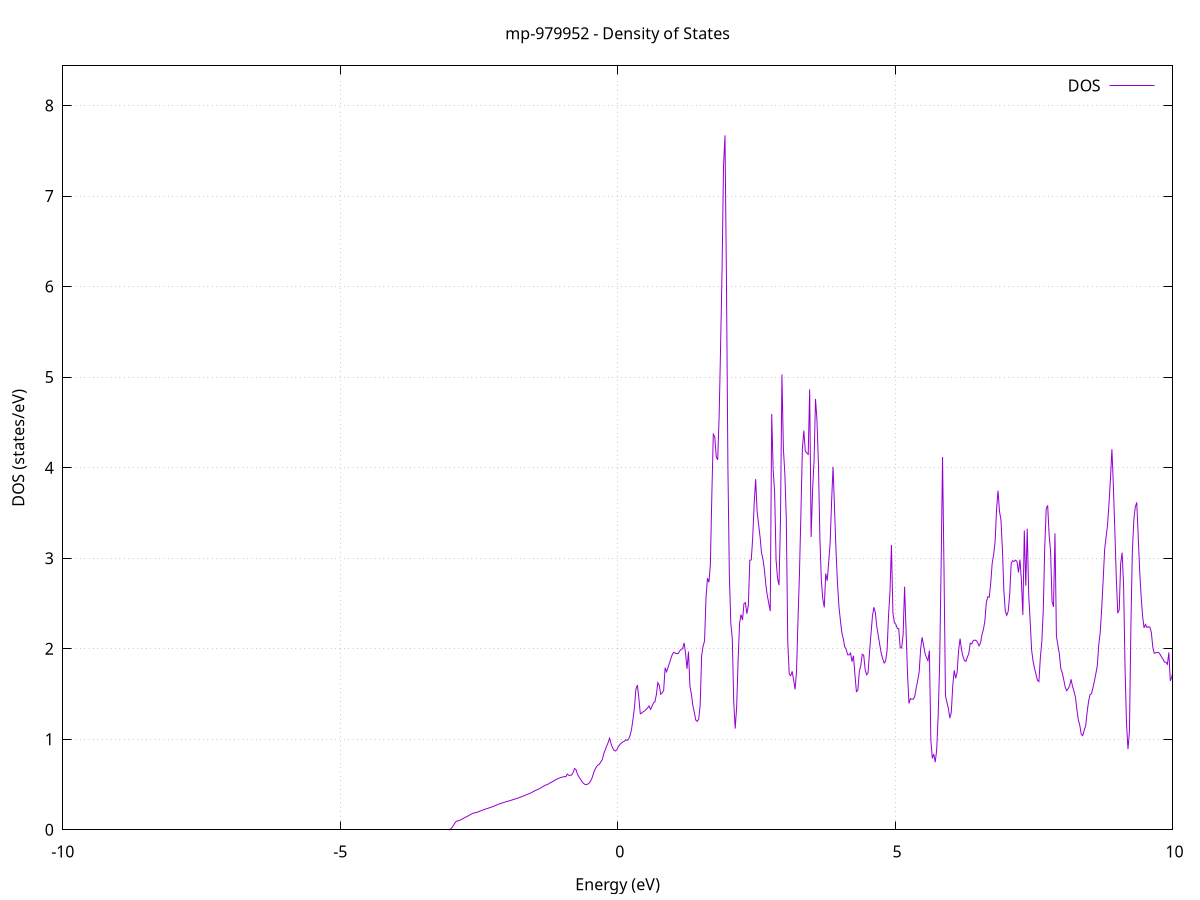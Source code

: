 set title 'mp-979952 - Density of States'
set xlabel 'Energy (eV)'
set ylabel 'DOS (states/eV)'
set grid
set xrange [-10:10]
set yrange [0:8.438]
set xzeroaxis lt -1
set terminal png size 800,600
set output 'mp-979952_dos_gnuplot.png'
plot '-' using 1:2 with lines title 'DOS'
-34.170000 0.000000
-34.143700 0.000000
-34.117300 0.000000
-34.091000 0.000000
-34.064700 0.000000
-34.038400 0.000000
-34.012100 0.000000
-33.985800 0.000000
-33.959400 0.000000
-33.933100 0.000000
-33.906800 0.000000
-33.880500 0.000000
-33.854200 0.000000
-33.827900 0.000000
-33.801600 0.000000
-33.775200 0.000000
-33.748900 0.000000
-33.722600 0.000000
-33.696300 0.000000
-33.670000 0.000000
-33.643700 0.000000
-33.617300 0.000000
-33.591000 0.000000
-33.564700 0.000000
-33.538400 0.000000
-33.512100 0.000000
-33.485800 0.000000
-33.459500 0.000000
-33.433100 0.000000
-33.406800 0.000000
-33.380500 0.000000
-33.354200 0.000000
-33.327900 0.000000
-33.301600 0.000000
-33.275300 0.000000
-33.248900 0.000000
-33.222600 0.000000
-33.196300 0.000000
-33.170000 0.000000
-33.143700 0.000000
-33.117400 0.000000
-33.091000 0.000000
-33.064700 0.000000
-33.038400 0.000000
-33.012100 0.000000
-32.985800 0.000000
-32.959500 0.000000
-32.933200 0.000000
-32.906800 0.000000
-32.880500 0.000000
-32.854200 0.000000
-32.827900 0.000000
-32.801600 0.000000
-32.775300 0.000000
-32.748900 0.000000
-32.722600 0.000000
-32.696300 0.000000
-32.670000 0.000000
-32.643700 0.000000
-32.617400 0.000000
-32.591100 0.000000
-32.564700 0.000000
-32.538400 0.000000
-32.512100 0.000000
-32.485800 0.000000
-32.459500 0.000000
-32.433200 0.000000
-32.406800 0.000000
-32.380500 0.000000
-32.354200 0.000000
-32.327900 0.000000
-32.301600 0.000000
-32.275300 0.000000
-32.249000 0.000000
-32.222600 0.000000
-32.196300 0.000000
-32.170000 0.000000
-32.143700 0.000000
-32.117400 0.000000
-32.091100 0.000000
-32.064700 0.000000
-32.038400 0.000000
-32.012100 0.000000
-31.985800 0.000000
-31.959500 0.000000
-31.933200 0.000000
-31.906900 0.000000
-31.880500 0.000000
-31.854200 0.000000
-31.827900 0.000000
-31.801600 0.000000
-31.775300 0.000000
-31.749000 0.000000
-31.722700 0.000000
-31.696300 0.000000
-31.670000 0.000000
-31.643700 0.000000
-31.617400 0.000000
-31.591100 0.000000
-31.564800 0.000000
-31.538400 0.000000
-31.512100 0.000000
-31.485800 0.000000
-31.459500 0.000000
-31.433200 0.000000
-31.406900 0.000000
-31.380600 0.000000
-31.354200 0.000000
-31.327900 0.000000
-31.301600 0.000000
-31.275300 0.000000
-31.249000 0.000000
-31.222700 0.000000
-31.196300 0.000000
-31.170000 0.000000
-31.143700 0.000000
-31.117400 0.000000
-31.091100 0.000000
-31.064800 0.000000
-31.038500 0.000000
-31.012100 0.000000
-30.985800 0.000000
-30.959500 0.000000
-30.933200 0.000000
-30.906900 0.000000
-30.880600 0.000000
-30.854200 0.000000
-30.827900 0.000000
-30.801600 0.000000
-30.775300 0.000000
-30.749000 0.000000
-30.722700 0.000000
-30.696400 0.000000
-30.670000 0.000000
-30.643700 0.000000
-30.617400 0.000000
-30.591100 0.000000
-30.564800 0.000000
-30.538500 0.000000
-30.512100 0.000000
-30.485800 0.000000
-30.459500 0.000000
-30.433200 0.000000
-30.406900 0.000000
-30.380600 0.000000
-30.354300 0.000000
-30.327900 0.000000
-30.301600 0.000000
-30.275300 0.000000
-30.249000 0.000000
-30.222700 0.000000
-30.196400 0.000000
-30.170000 0.000000
-30.143700 0.000000
-30.117400 0.000000
-30.091100 0.000000
-30.064800 0.000000
-30.038500 0.000000
-30.012200 0.000000
-29.985800 0.000000
-29.959500 0.000000
-29.933200 0.000000
-29.906900 0.000000
-29.880600 0.000000
-29.854300 0.000000
-29.828000 0.000000
-29.801600 0.000000
-29.775300 0.000000
-29.749000 0.000000
-29.722700 0.000000
-29.696400 0.000000
-29.670100 0.000000
-29.643700 0.000000
-29.617400 0.000000
-29.591100 0.000000
-29.564800 0.000000
-29.538500 0.000000
-29.512200 0.000000
-29.485900 0.000000
-29.459500 0.000000
-29.433200 0.000000
-29.406900 0.000000
-29.380600 0.000000
-29.354300 0.000000
-29.328000 0.000000
-29.301600 0.000000
-29.275300 0.000000
-29.249000 0.000000
-29.222700 0.000000
-29.196400 0.000000
-29.170100 0.000000
-29.143800 0.000000
-29.117400 0.000000
-29.091100 0.000000
-29.064800 0.000000
-29.038500 0.000000
-29.012200 0.000000
-28.985900 0.000000
-28.959500 0.000000
-28.933200 0.000000
-28.906900 0.000000
-28.880600 0.000000
-28.854300 0.000000
-28.828000 0.000000
-28.801700 0.000000
-28.775300 0.000000
-28.749000 0.000000
-28.722700 0.000000
-28.696400 0.000000
-28.670100 0.000000
-28.643800 0.000000
-28.617400 0.000000
-28.591100 0.000000
-28.564800 0.000000
-28.538500 0.000000
-28.512200 0.000000
-28.485900 0.000000
-28.459600 0.000000
-28.433200 0.000000
-28.406900 0.000000
-28.380600 0.000000
-28.354300 0.000000
-28.328000 0.000000
-28.301700 0.000000
-28.275300 0.000000
-28.249000 0.000000
-28.222700 0.000000
-28.196400 0.000000
-28.170100 0.000000
-28.143800 0.000000
-28.117500 0.000000
-28.091100 0.000000
-28.064800 0.000000
-28.038500 0.000000
-28.012200 0.000000
-27.985900 0.000000
-27.959600 0.000000
-27.933300 0.000000
-27.906900 0.000000
-27.880600 0.000000
-27.854300 0.000000
-27.828000 0.000000
-27.801700 0.000000
-27.775400 0.000000
-27.749000 0.000000
-27.722700 0.000000
-27.696400 0.000000
-27.670100 0.000000
-27.643800 0.000000
-27.617500 0.000000
-27.591200 0.000000
-27.564800 0.000000
-27.538500 0.000000
-27.512200 0.000000
-27.485900 0.000000
-27.459600 0.000000
-27.433300 0.000000
-27.406900 0.000000
-27.380600 0.000000
-27.354300 0.000000
-27.328000 0.000000
-27.301700 0.000000
-27.275400 0.000000
-27.249100 0.000000
-27.222700 0.000000
-27.196400 0.000000
-27.170100 0.000000
-27.143800 0.000000
-27.117500 0.000000
-27.091200 0.000000
-27.064800 0.000000
-27.038500 0.000000
-27.012200 0.000000
-26.985900 0.000000
-26.959600 0.000000
-26.933300 0.000000
-26.907000 0.000000
-26.880600 0.000000
-26.854300 0.000000
-26.828000 0.000000
-26.801700 0.000000
-26.775400 0.000000
-26.749100 0.000000
-26.722700 0.000000
-26.696400 0.000000
-26.670100 0.000000
-26.643800 0.000000
-26.617500 0.000000
-26.591200 0.000000
-26.564900 0.000000
-26.538500 0.000000
-26.512200 0.000000
-26.485900 0.000000
-26.459600 0.000000
-26.433300 0.000000
-26.407000 0.000000
-26.380700 0.000000
-26.354300 0.000000
-26.328000 0.000000
-26.301700 0.000000
-26.275400 0.000000
-26.249100 0.000000
-26.222800 0.000000
-26.196400 0.000000
-26.170100 0.000000
-26.143800 0.000000
-26.117500 0.000000
-26.091200 0.000000
-26.064900 0.000000
-26.038600 0.000000
-26.012200 0.000000
-25.985900 0.000000
-25.959600 0.000000
-25.933300 0.000000
-25.907000 0.000000
-25.880700 0.000000
-25.854300 0.000000
-25.828000 0.000000
-25.801700 0.000000
-25.775400 0.000000
-25.749100 0.000000
-25.722800 0.000000
-25.696500 0.000000
-25.670100 0.000000
-25.643800 0.000000
-25.617500 0.000000
-25.591200 0.000000
-25.564900 0.000000
-25.538600 0.000000
-25.512200 0.000000
-25.485900 0.000000
-25.459600 0.000000
-25.433300 0.000000
-25.407000 0.000000
-25.380700 0.000000
-25.354400 0.000000
-25.328000 0.000000
-25.301700 0.000000
-25.275400 0.000000
-25.249100 0.000000
-25.222800 0.000000
-25.196500 0.000000
-25.170100 0.000000
-25.143800 0.000000
-25.117500 0.000000
-25.091200 0.000000
-25.064900 0.000000
-25.038600 0.000000
-25.012300 0.000000
-24.985900 0.000000
-24.959600 0.000000
-24.933300 0.000000
-24.907000 0.000000
-24.880700 0.000000
-24.854400 0.000000
-24.828000 0.000000
-24.801700 0.000000
-24.775400 0.000000
-24.749100 0.000000
-24.722800 0.000000
-24.696500 0.000000
-24.670200 0.000000
-24.643800 0.000000
-24.617500 0.000000
-24.591200 0.000000
-24.564900 0.000000
-24.538600 0.000000
-24.512300 0.000000
-24.486000 0.000000
-24.459600 0.000000
-24.433300 0.000000
-24.407000 0.000000
-24.380700 0.000000
-24.354400 0.000000
-24.328100 0.000000
-24.301700 0.000000
-24.275400 0.000000
-24.249100 0.000000
-24.222800 0.000000
-24.196500 0.000000
-24.170200 0.000000
-24.143900 0.000000
-24.117500 0.000000
-24.091200 0.000000
-24.064900 0.000000
-24.038600 0.000000
-24.012300 0.000000
-23.986000 0.000000
-23.959600 0.000000
-23.933300 0.000000
-23.907000 0.000000
-23.880700 0.000000
-23.854400 0.000000
-23.828100 0.000000
-23.801800 0.000000
-23.775400 0.000000
-23.749100 0.000000
-23.722800 0.000000
-23.696500 0.000000
-23.670200 0.000000
-23.643900 0.000000
-23.617500 0.000000
-23.591200 0.000000
-23.564900 0.000000
-23.538600 0.000000
-23.512300 0.000000
-23.486000 0.000000
-23.459700 0.000000
-23.433300 0.000000
-23.407000 0.000000
-23.380700 0.000000
-23.354400 0.000000
-23.328100 0.000000
-23.301800 0.000000
-23.275400 0.000000
-23.249100 0.000000
-23.222800 0.000000
-23.196500 0.000000
-23.170200 0.000000
-23.143900 0.000000
-23.117600 0.000000
-23.091200 0.000000
-23.064900 0.000000
-23.038600 0.000000
-23.012300 0.000000
-22.986000 0.000000
-22.959700 0.000000
-22.933300 0.000000
-22.907000 0.000000
-22.880700 0.000000
-22.854400 0.000000
-22.828100 0.000000
-22.801800 0.000000
-22.775500 0.000000
-22.749100 0.000000
-22.722800 0.000000
-22.696500 0.000000
-22.670200 0.000000
-22.643900 0.000000
-22.617600 0.000000
-22.591300 0.000000
-22.564900 0.000000
-22.538600 0.000000
-22.512300 0.000000
-22.486000 0.000000
-22.459700 0.000000
-22.433400 0.000000
-22.407000 0.000000
-22.380700 0.000000
-22.354400 0.000000
-22.328100 0.000000
-22.301800 0.000000
-22.275500 0.000000
-22.249200 0.000000
-22.222800 0.000000
-22.196500 0.000000
-22.170200 0.000000
-22.143900 0.000000
-22.117600 0.000000
-22.091300 0.000000
-22.064900 0.000000
-22.038600 0.000000
-22.012300 0.000000
-21.986000 0.000000
-21.959700 0.000000
-21.933400 0.000000
-21.907100 0.000000
-21.880700 0.000000
-21.854400 0.000000
-21.828100 0.000000
-21.801800 0.000000
-21.775500 0.000000
-21.749200 0.000000
-21.722800 0.000000
-21.696500 0.000000
-21.670200 0.000000
-21.643900 0.000000
-21.617600 0.000000
-21.591300 0.000000
-21.565000 0.000000
-21.538600 0.000000
-21.512300 0.000000
-21.486000 0.000000
-21.459700 0.000000
-21.433400 0.000000
-21.407100 0.000000
-21.380700 0.000000
-21.354400 0.000000
-21.328100 0.000000
-21.301800 0.000000
-21.275500 0.000000
-21.249200 0.000000
-21.222900 0.000000
-21.196500 0.000000
-21.170200 0.000000
-21.143900 0.000000
-21.117600 0.000000
-21.091300 0.000000
-21.065000 0.000000
-21.038700 0.000000
-21.012300 0.000000
-20.986000 0.000000
-20.959700 0.000000
-20.933400 0.000000
-20.907100 0.000000
-20.880800 0.000000
-20.854400 0.000000
-20.828100 5.946400
-20.801800 11.133700
-20.775500 10.740100
-20.749200 5.594900
-20.722900 12.642400
-20.696600 14.361200
-20.670200 14.961100
-20.643900 25.043400
-20.617600 1.778500
-20.591300 22.323100
-20.565000 17.692600
-20.538700 21.333500
-20.512300 20.508100
-20.486000 19.476600
-20.459700 26.926000
-20.433400 37.160800
-20.407100 33.057700
-20.380800 12.454800
-20.354500 0.000000
-20.328100 0.000000
-20.301800 0.000000
-20.275500 0.000000
-20.249200 0.000000
-20.222900 0.000000
-20.196600 0.000000
-20.170200 0.000000
-20.143900 0.000000
-20.117600 0.000000
-20.091300 0.000000
-20.065000 0.000000
-20.038700 0.000000
-20.012400 0.000000
-19.986000 0.000000
-19.959700 0.000000
-19.933400 0.000000
-19.907100 0.000000
-19.880800 0.000000
-19.854500 0.000000
-19.828100 0.000000
-19.801800 0.000000
-19.775500 0.000000
-19.749200 0.000000
-19.722900 0.000000
-19.696600 0.000000
-19.670300 0.000000
-19.643900 0.000000
-19.617600 0.000000
-19.591300 0.000000
-19.565000 0.000000
-19.538700 0.000000
-19.512400 0.000000
-19.486000 0.000000
-19.459700 0.000000
-19.433400 0.000000
-19.407100 0.000000
-19.380800 0.000000
-19.354500 0.000000
-19.328200 0.000000
-19.301800 0.000000
-19.275500 0.000000
-19.249200 0.000000
-19.222900 0.000000
-19.196600 0.000000
-19.170300 0.000000
-19.144000 0.000000
-19.117600 0.000000
-19.091300 0.000000
-19.065000 0.000000
-19.038700 0.000000
-19.012400 0.000000
-18.986100 0.000000
-18.959700 0.000000
-18.933400 0.000000
-18.907100 0.000000
-18.880800 0.000000
-18.854500 0.000000
-18.828200 0.000000
-18.801900 0.000000
-18.775500 0.000000
-18.749200 0.000000
-18.722900 0.000000
-18.696600 0.000000
-18.670300 0.000000
-18.644000 0.000000
-18.617600 0.000000
-18.591300 0.000000
-18.565000 0.000000
-18.538700 0.000000
-18.512400 0.000000
-18.486100 0.000000
-18.459800 0.000000
-18.433400 0.000000
-18.407100 0.000000
-18.380800 0.000000
-18.354500 0.000000
-18.328200 0.000000
-18.301900 0.000000
-18.275500 0.000000
-18.249200 0.000000
-18.222900 0.000000
-18.196600 0.000000
-18.170300 0.000000
-18.144000 0.000000
-18.117700 0.000000
-18.091300 0.000000
-18.065000 0.000000
-18.038700 0.000000
-18.012400 0.000000
-17.986100 0.000000
-17.959800 0.000000
-17.933400 0.000000
-17.907100 0.000000
-17.880800 0.000000
-17.854500 0.000000
-17.828200 0.000000
-17.801900 0.000000
-17.775600 0.000000
-17.749200 0.000000
-17.722900 0.000000
-17.696600 0.000000
-17.670300 0.000000
-17.644000 0.000000
-17.617700 0.000000
-17.591300 0.000000
-17.565000 0.000000
-17.538700 0.000000
-17.512400 0.000000
-17.486100 0.000000
-17.459800 0.000000
-17.433500 0.000000
-17.407100 0.000000
-17.380800 0.000000
-17.354500 0.000000
-17.328200 0.000000
-17.301900 0.000000
-17.275600 0.000000
-17.249300 0.000000
-17.222900 0.000000
-17.196600 0.000000
-17.170300 0.000000
-17.144000 0.000000
-17.117700 0.000000
-17.091400 0.000000
-17.065000 0.000000
-17.038700 0.000000
-17.012400 0.000000
-16.986100 0.000000
-16.959800 0.000000
-16.933500 0.000000
-16.907200 0.000000
-16.880800 0.000000
-16.854500 0.000000
-16.828200 0.000000
-16.801900 0.000000
-16.775600 0.000000
-16.749300 0.000000
-16.722900 0.000000
-16.696600 0.000000
-16.670300 0.000000
-16.644000 0.000000
-16.617700 0.000000
-16.591400 0.000000
-16.565100 0.000000
-16.538700 0.000000
-16.512400 0.000000
-16.486100 0.000000
-16.459800 0.000000
-16.433500 0.000000
-16.407200 0.000000
-16.380800 0.000000
-16.354500 0.000000
-16.328200 0.000000
-16.301900 0.000000
-16.275600 0.000000
-16.249300 0.000000
-16.223000 0.000000
-16.196600 0.000000
-16.170300 0.000000
-16.144000 0.000000
-16.117700 0.000000
-16.091400 0.000000
-16.065100 0.000000
-16.038700 0.000000
-16.012400 0.000000
-15.986100 0.000000
-15.959800 0.000000
-15.933500 0.000000
-15.907200 0.000000
-15.880900 0.000000
-15.854500 0.000000
-15.828200 0.000000
-15.801900 0.000000
-15.775600 0.000000
-15.749300 0.000000
-15.723000 0.000000
-15.696700 0.000000
-15.670300 0.000000
-15.644000 0.000000
-15.617700 0.000000
-15.591400 0.000000
-15.565100 0.000000
-15.538800 0.000000
-15.512400 0.000000
-15.486100 0.000000
-15.459800 0.000000
-15.433500 0.000000
-15.407200 0.000000
-15.380900 0.000000
-15.354600 0.000000
-15.328200 0.000000
-15.301900 0.000000
-15.275600 0.000000
-15.249300 0.000000
-15.223000 0.000000
-15.196700 0.000000
-15.170300 0.000000
-15.144000 0.000000
-15.117700 0.000000
-15.091400 0.000000
-15.065100 0.000000
-15.038800 0.000000
-15.012500 0.000000
-14.986100 0.000000
-14.959800 0.000000
-14.933500 0.000000
-14.907200 0.000000
-14.880900 0.000000
-14.854600 0.000000
-14.828200 0.000000
-14.801900 0.000000
-14.775600 0.000000
-14.749300 0.000000
-14.723000 0.000000
-14.696700 0.000000
-14.670400 0.000000
-14.644000 0.000000
-14.617700 0.000000
-14.591400 0.000000
-14.565100 0.000000
-14.538800 0.000000
-14.512500 0.000000
-14.486100 0.000000
-14.459800 0.000000
-14.433500 0.000000
-14.407200 0.000000
-14.380900 0.000000
-14.354600 0.000000
-14.328300 0.000000
-14.301900 0.000000
-14.275600 0.000000
-14.249300 0.000000
-14.223000 0.000000
-14.196700 0.000000
-14.170400 0.000000
-14.144000 0.000000
-14.117700 0.000000
-14.091400 0.000000
-14.065100 0.000000
-14.038800 0.000000
-14.012500 0.000000
-13.986200 0.000000
-13.959800 0.000000
-13.933500 0.000000
-13.907200 0.000000
-13.880900 0.000000
-13.854600 0.000000
-13.828300 0.000000
-13.802000 0.000000
-13.775600 0.000000
-13.749300 0.000000
-13.723000 0.000000
-13.696700 0.000000
-13.670400 0.000000
-13.644100 0.000000
-13.617700 0.000000
-13.591400 0.000000
-13.565100 0.000000
-13.538800 0.000000
-13.512500 0.000000
-13.486200 0.000000
-13.459900 0.000000
-13.433500 0.000000
-13.407200 0.000000
-13.380900 0.000000
-13.354600 0.000000
-13.328300 0.000000
-13.302000 0.000000
-13.275600 0.000000
-13.249300 0.000000
-13.223000 0.000000
-13.196700 0.000000
-13.170400 0.000000
-13.144100 0.000000
-13.117800 0.000000
-13.091400 0.000000
-13.065100 0.000000
-13.038800 0.000000
-13.012500 0.000000
-12.986200 0.000000
-12.959900 0.000000
-12.933500 0.000000
-12.907200 0.000000
-12.880900 0.000000
-12.854600 0.000000
-12.828300 0.000000
-12.802000 0.000000
-12.775700 0.000000
-12.749300 0.000000
-12.723000 0.000000
-12.696700 0.000000
-12.670400 0.000000
-12.644100 0.000000
-12.617800 0.000000
-12.591400 0.000000
-12.565100 0.000000
-12.538800 0.000000
-12.512500 0.000000
-12.486200 0.000000
-12.459900 0.000000
-12.433600 0.000000
-12.407200 0.000000
-12.380900 0.000000
-12.354600 0.000000
-12.328300 0.000000
-12.302000 0.000000
-12.275700 0.000000
-12.249300 0.000000
-12.223000 0.000000
-12.196700 0.000000
-12.170400 0.000000
-12.144100 0.000000
-12.117800 0.000000
-12.091500 0.000000
-12.065100 0.000000
-12.038800 0.000000
-12.012500 0.000000
-11.986200 0.000000
-11.959900 0.000000
-11.933600 0.000000
-11.907300 0.000000
-11.880900 0.000000
-11.854600 0.000000
-11.828300 0.000000
-11.802000 0.000000
-11.775700 0.000000
-11.749400 0.000000
-11.723000 0.000000
-11.696700 0.000000
-11.670400 0.000000
-11.644100 0.000000
-11.617800 0.000000
-11.591500 0.000000
-11.565200 0.000000
-11.538800 0.000000
-11.512500 0.000000
-11.486200 0.000000
-11.459900 0.000000
-11.433600 0.000000
-11.407300 0.000000
-11.380900 0.000000
-11.354600 0.000000
-11.328300 0.000000
-11.302000 0.000000
-11.275700 0.000000
-11.249400 0.000000
-11.223100 0.000000
-11.196700 0.000000
-11.170400 0.000000
-11.144100 0.000000
-11.117800 0.000000
-11.091500 0.000000
-11.065200 0.000000
-11.038800 0.000000
-11.012500 0.000000
-10.986200 0.000000
-10.959900 0.000000
-10.933600 0.000000
-10.907300 0.000000
-10.881000 0.000000
-10.854600 0.000000
-10.828300 0.000000
-10.802000 0.000000
-10.775700 0.000000
-10.749400 0.000000
-10.723100 0.000000
-10.696700 0.000000
-10.670400 0.000000
-10.644100 0.000000
-10.617800 0.000000
-10.591500 0.000000
-10.565200 0.000000
-10.538900 0.000000
-10.512500 0.000000
-10.486200 0.000000
-10.459900 0.000000
-10.433600 0.000000
-10.407300 0.000000
-10.381000 0.000000
-10.354700 0.000000
-10.328300 0.000000
-10.302000 0.000000
-10.275700 0.000000
-10.249400 0.000000
-10.223100 0.000000
-10.196800 0.000000
-10.170400 0.000000
-10.144100 0.000000
-10.117800 0.000000
-10.091500 0.000000
-10.065200 0.000000
-10.038900 0.000000
-10.012600 0.000000
-9.986200 0.000000
-9.959900 0.000000
-9.933600 0.000000
-9.907300 0.000000
-9.881000 0.000000
-9.854700 0.000000
-9.828300 0.000000
-9.802000 0.000000
-9.775700 0.000000
-9.749400 0.000000
-9.723100 0.000000
-9.696800 0.000000
-9.670500 0.000000
-9.644100 0.000000
-9.617800 0.000000
-9.591500 0.000000
-9.565200 0.000000
-9.538900 0.000000
-9.512600 0.000000
-9.486200 0.000000
-9.459900 0.000000
-9.433600 0.000000
-9.407300 0.000000
-9.381000 0.000000
-9.354700 0.000000
-9.328400 0.000000
-9.302000 0.000000
-9.275700 0.000000
-9.249400 0.000000
-9.223100 0.000000
-9.196800 0.000000
-9.170500 0.000000
-9.144100 0.000000
-9.117800 0.000000
-9.091500 0.000000
-9.065200 0.000000
-9.038900 0.000000
-9.012600 0.000000
-8.986300 0.000000
-8.959900 0.000000
-8.933600 0.000000
-8.907300 0.000000
-8.881000 0.000000
-8.854700 0.000000
-8.828400 0.000000
-8.802000 0.000000
-8.775700 0.000000
-8.749400 0.000000
-8.723100 0.000000
-8.696800 0.000000
-8.670500 0.000000
-8.644200 0.000000
-8.617800 0.000000
-8.591500 0.000000
-8.565200 0.000000
-8.538900 0.000000
-8.512600 0.000000
-8.486300 0.000000
-8.460000 0.000000
-8.433600 0.000000
-8.407300 0.000000
-8.381000 0.000000
-8.354700 0.000000
-8.328400 0.000000
-8.302100 0.000000
-8.275700 0.000000
-8.249400 0.000000
-8.223100 0.000000
-8.196800 0.000000
-8.170500 0.000000
-8.144200 0.000000
-8.117900 0.000000
-8.091500 0.000000
-8.065200 0.000000
-8.038900 0.000000
-8.012600 0.000000
-7.986300 0.000000
-7.960000 0.000000
-7.933600 0.000000
-7.907300 0.000000
-7.881000 0.000000
-7.854700 0.000000
-7.828400 0.000000
-7.802100 0.000000
-7.775800 0.000000
-7.749400 0.000000
-7.723100 0.000000
-7.696800 0.000000
-7.670500 0.000000
-7.644200 0.000000
-7.617900 0.000000
-7.591500 0.000000
-7.565200 0.000000
-7.538900 0.000000
-7.512600 0.000000
-7.486300 0.000000
-7.460000 0.000000
-7.433700 0.000000
-7.407300 0.000000
-7.381000 0.000000
-7.354700 0.000000
-7.328400 0.000000
-7.302100 0.000000
-7.275800 0.000000
-7.249400 0.000000
-7.223100 0.000000
-7.196800 0.000000
-7.170500 0.000000
-7.144200 0.000000
-7.117900 0.000000
-7.091600 0.000000
-7.065200 0.000000
-7.038900 0.000000
-7.012600 0.000000
-6.986300 0.000000
-6.960000 0.000000
-6.933700 0.000000
-6.907300 0.000000
-6.881000 0.000000
-6.854700 0.000000
-6.828400 0.000000
-6.802100 0.000000
-6.775800 0.000000
-6.749500 0.000000
-6.723100 0.000000
-6.696800 0.000000
-6.670500 0.000000
-6.644200 0.000000
-6.617900 0.000000
-6.591600 0.000000
-6.565300 0.000000
-6.538900 0.000000
-6.512600 0.000000
-6.486300 0.000000
-6.460000 0.000000
-6.433700 0.000000
-6.407400 0.000000
-6.381000 0.000000
-6.354700 0.000000
-6.328400 0.000000
-6.302100 0.000000
-6.275800 0.000000
-6.249500 0.000000
-6.223200 0.000000
-6.196800 0.000000
-6.170500 0.000000
-6.144200 0.000000
-6.117900 0.000000
-6.091600 0.000000
-6.065300 0.000000
-6.038900 0.000000
-6.012600 0.000000
-5.986300 0.000000
-5.960000 0.000000
-5.933700 0.000000
-5.907400 0.000000
-5.881100 0.000000
-5.854700 0.000000
-5.828400 0.000000
-5.802100 0.000000
-5.775800 0.000000
-5.749500 0.000000
-5.723200 0.000000
-5.696800 0.000000
-5.670500 0.000000
-5.644200 0.000000
-5.617900 0.000000
-5.591600 0.000000
-5.565300 0.000000
-5.539000 0.000000
-5.512600 0.000000
-5.486300 0.000000
-5.460000 0.000000
-5.433700 0.000000
-5.407400 0.000000
-5.381100 0.000000
-5.354700 0.000000
-5.328400 0.000000
-5.302100 0.000000
-5.275800 0.000000
-5.249500 0.000000
-5.223200 0.000000
-5.196900 0.000000
-5.170500 0.000000
-5.144200 0.000000
-5.117900 0.000000
-5.091600 0.000000
-5.065300 0.000000
-5.039000 0.000000
-5.012700 0.000000
-4.986300 0.000000
-4.960000 0.000000
-4.933700 0.000000
-4.907400 0.000000
-4.881100 0.000000
-4.854800 0.000000
-4.828400 0.000000
-4.802100 0.000000
-4.775800 0.000000
-4.749500 0.000000
-4.723200 0.000000
-4.696900 0.000000
-4.670600 0.000000
-4.644200 0.000000
-4.617900 0.000000
-4.591600 0.000000
-4.565300 0.000000
-4.539000 0.000000
-4.512700 0.000000
-4.486300 0.000000
-4.460000 0.000000
-4.433700 0.000000
-4.407400 0.000000
-4.381100 0.000000
-4.354800 0.000000
-4.328500 0.000000
-4.302100 0.000000
-4.275800 0.000000
-4.249500 0.000000
-4.223200 0.000000
-4.196900 0.000000
-4.170600 0.000000
-4.144200 0.000000
-4.117900 0.000000
-4.091600 0.000000
-4.065300 0.000000
-4.039000 0.000000
-4.012700 0.000000
-3.986400 0.000000
-3.960000 0.000000
-3.933700 0.000000
-3.907400 0.000000
-3.881100 0.000000
-3.854800 0.000000
-3.828500 0.000000
-3.802100 0.000000
-3.775800 0.000000
-3.749500 0.000000
-3.723200 0.000000
-3.696900 0.000000
-3.670600 0.000000
-3.644300 0.000000
-3.617900 0.000000
-3.591600 0.000000
-3.565300 0.000000
-3.539000 0.000000
-3.512700 0.000000
-3.486400 0.000000
-3.460000 0.000000
-3.433700 0.000000
-3.407400 0.000000
-3.381100 0.000000
-3.354800 0.000000
-3.328500 0.000000
-3.302200 0.000000
-3.275800 0.000000
-3.249500 0.000000
-3.223200 0.000000
-3.196900 0.000000
-3.170600 0.000000
-3.144300 0.000000
-3.118000 0.000000
-3.091600 0.000000
-3.065300 0.000000
-3.039000 0.000600
-3.012700 0.007900
-2.986400 0.023500
-2.960100 0.047200
-2.933700 0.074300
-2.907400 0.094700
-2.881100 0.097600
-2.854800 0.102700
-2.828500 0.109800
-2.802200 0.118000
-2.775900 0.127300
-2.749500 0.137500
-2.723200 0.143500
-2.696900 0.152300
-2.670600 0.161600
-2.644300 0.171100
-2.618000 0.179500
-2.591600 0.185600
-2.565300 0.189500
-2.539000 0.191600
-2.512700 0.198300
-2.486400 0.204700
-2.460100 0.211200
-2.433800 0.217600
-2.407400 0.223600
-2.381100 0.229200
-2.354800 0.234300
-2.328500 0.239200
-2.302200 0.244400
-2.275900 0.250100
-2.249500 0.256000
-2.223200 0.262300
-2.196900 0.269000
-2.170600 0.276100
-2.144300 0.283300
-2.118000 0.288500
-2.091700 0.293800
-2.065300 0.299000
-2.039000 0.304100
-2.012700 0.309200
-1.986400 0.314200
-1.960100 0.318700
-1.933800 0.323500
-1.907400 0.328500
-1.881100 0.333600
-1.854800 0.338700
-1.828500 0.343700
-1.802200 0.348700
-1.775900 0.355000
-1.749600 0.361000
-1.723200 0.367100
-1.696900 0.373300
-1.670600 0.379700
-1.644300 0.386200
-1.618000 0.392900
-1.591700 0.399700
-1.565300 0.406500
-1.539000 0.415500
-1.512700 0.424600
-1.486400 0.432800
-1.460100 0.439900
-1.433800 0.447000
-1.407500 0.454400
-1.381100 0.463000
-1.354800 0.474800
-1.328500 0.484500
-1.302200 0.492100
-1.275900 0.497900
-1.249600 0.505100
-1.223300 0.516800
-1.196900 0.522900
-1.170600 0.533400
-1.144300 0.543300
-1.118000 0.552400
-1.091700 0.560500
-1.065400 0.567700
-1.039000 0.574000
-1.012700 0.579400
-0.986400 0.583900
-0.960100 0.587600
-0.933800 0.584700
-0.907500 0.615600
-0.881200 0.600900
-0.854800 0.601700
-0.828500 0.604900
-0.802200 0.632700
-0.775900 0.677000
-0.749600 0.663600
-0.723300 0.613100
-0.696900 0.582400
-0.670600 0.560400
-0.644300 0.534100
-0.618000 0.514400
-0.591700 0.501900
-0.565400 0.498400
-0.539100 0.504400
-0.512700 0.516700
-0.486400 0.539500
-0.460100 0.574000
-0.433800 0.626500
-0.407500 0.667500
-0.381200 0.696000
-0.354800 0.713900
-0.328500 0.725100
-0.302200 0.751000
-0.275900 0.776400
-0.249600 0.840500
-0.223300 0.883200
-0.197000 0.926900
-0.170600 0.964100
-0.144300 1.010500
-0.118000 0.948100
-0.091700 0.907500
-0.065400 0.878200
-0.039100 0.870200
-0.012700 0.886300
0.013600 0.919100
0.039900 0.942700
0.066200 0.957600
0.092500 0.970000
0.118800 0.977000
0.145100 0.994100
0.171500 0.986500
0.197800 1.002700
0.224100 1.042800
0.250400 1.109500
0.276700 1.221000
0.303000 1.350400
0.329300 1.551000
0.355700 1.598600
0.382000 1.456700
0.408300 1.281100
0.434600 1.289900
0.460900 1.303800
0.487200 1.313700
0.513600 1.329400
0.539900 1.345700
0.566200 1.367800
0.592500 1.330500
0.618800 1.363200
0.645100 1.401900
0.671400 1.412500
0.697800 1.491600
0.724100 1.625000
0.750400 1.594400
0.776700 1.497800
0.803000 1.511300
0.829300 1.538800
0.855700 1.789400
0.882000 1.745000
0.908300 1.793000
0.934600 1.843300
0.960900 1.894100
0.987200 1.940500
1.013500 1.961300
1.039900 1.950300
1.066200 1.944300
1.092500 1.947900
1.118800 1.975800
1.145100 1.992700
1.171400 2.001200
1.197800 2.064800
1.224100 1.948400
1.250400 1.778100
1.276700 1.968400
1.303000 1.585000
1.329300 1.497500
1.355600 1.374100
1.382000 1.294400
1.408300 1.211600
1.434600 1.197400
1.460900 1.222400
1.487200 1.374600
1.513500 1.923200
1.539900 2.028600
1.566200 2.084500
1.592500 2.559100
1.618800 2.779100
1.645100 2.733600
1.671400 2.934300
1.697700 3.698400
1.724100 4.369300
1.750400 4.340400
1.776700 4.120700
1.803000 4.085600
1.829300 4.567200
1.855600 5.340300
1.882000 6.190600
1.908300 7.331900
1.934600 7.671000
1.960900 6.077700
1.987200 4.006200
2.013500 2.806200
2.039800 2.280000
2.066200 2.112900
2.092500 1.407800
2.118800 1.118200
2.145100 1.356800
2.171400 1.882200
2.197700 2.280000
2.224000 2.377000
2.250400 2.317000
2.276700 2.499400
2.303000 2.508800
2.329300 2.386700
2.355600 2.480700
2.381900 2.975600
2.408300 2.981500
2.434600 3.231500
2.460900 3.605900
2.487200 3.873200
2.513500 3.516700
2.539800 3.375600
2.566100 3.239900
2.592500 3.059900
2.618800 2.987700
2.645100 2.875400
2.671400 2.702000
2.697700 2.586900
2.724000 2.500100
2.750400 2.415600
2.776700 4.593800
2.803000 3.970700
2.829300 3.731700
2.855600 2.975500
2.881900 2.776600
2.908200 2.702600
2.934600 3.411200
2.960900 5.030100
2.987200 4.209400
3.013500 3.934100
3.039800 3.432900
3.066100 2.072200
3.092500 1.719200
3.118800 1.702600
3.145100 1.750000
3.171400 1.654500
3.197700 1.550300
3.224000 1.749100
3.250300 2.319700
3.276700 2.828100
3.303000 3.491200
3.329300 4.210800
3.355600 4.408800
3.381900 4.184700
3.408200 4.163000
3.434600 4.147000
3.460900 4.863800
3.487200 3.234100
3.513500 3.757700
3.539800 4.075800
3.566100 4.759100
3.592400 4.523200
3.618800 4.042300
3.645100 3.220100
3.671400 2.753600
3.697700 2.548300
3.724000 2.456900
3.750300 2.830100
3.776700 2.750600
3.803000 2.951300
3.829300 3.160600
3.855600 3.616100
3.881900 4.009200
3.908200 3.562100
3.934500 3.101200
3.960900 2.738400
3.987200 2.475700
4.013500 2.318900
4.039800 2.181300
4.066100 2.111100
4.092400 2.021600
4.118700 1.995000
4.145100 1.932600
4.171400 1.931300
4.197700 1.952000
4.224000 1.857400
4.250300 1.921500
4.276600 1.712200
4.303000 1.526100
4.329300 1.542100
4.355600 1.748700
4.381900 1.812200
4.408200 1.938500
4.434500 1.928500
4.460800 1.770600
4.487200 1.712300
4.513500 1.736100
4.539800 1.965700
4.566100 2.163300
4.592400 2.362300
4.618700 2.458100
4.645100 2.396700
4.671400 2.239900
4.697700 2.144500
4.724000 2.043200
4.750300 1.949600
4.776600 1.889700
4.802900 1.841900
4.829300 1.862100
4.855600 1.976900
4.881900 2.363400
4.908200 2.623700
4.934500 3.145700
4.960800 2.398200
4.987200 2.289200
5.013500 2.269300
5.039800 2.225300
5.066100 2.221300
5.092400 2.009400
5.118700 2.007800
5.145000 2.154800
5.171400 2.684400
5.197700 2.210300
5.224000 1.730800
5.250300 1.395800
5.276600 1.448300
5.302900 1.443400
5.329300 1.442800
5.355600 1.475000
5.381900 1.570200
5.408200 1.649900
5.434500 1.744500
5.460800 1.996200
5.487100 2.126000
5.513500 2.038900
5.539800 1.947900
5.566100 1.902200
5.592400 1.867500
5.618700 1.978700
5.645000 0.987800
5.671300 0.788900
5.697700 0.836500
5.724000 0.746400
5.750300 0.883800
5.776600 1.260000
5.802900 1.824900
5.829200 2.877300
5.855600 4.117900
5.881900 2.875100
5.908200 1.482700
5.934500 1.408600
5.960800 1.340000
5.987100 1.233400
6.013400 1.297200
6.039800 1.592800
6.066100 1.761700
6.092400 1.673500
6.118700 1.738600
6.145000 1.982700
6.171300 2.111000
6.197700 1.989800
6.224000 1.912200
6.250300 1.868300
6.276600 1.859900
6.302900 1.907100
6.329200 1.948500
6.355500 2.061500
6.381900 2.053200
6.408200 2.089300
6.434500 2.095800
6.460800 2.090000
6.487100 2.069800
6.513400 2.032100
6.539800 2.062500
6.566100 2.155400
6.592400 2.212000
6.618700 2.308500
6.645000 2.512400
6.671300 2.574200
6.697600 2.568600
6.724000 2.724800
6.750300 2.943400
6.776600 3.039300
6.802900 3.183800
6.829200 3.536400
6.855500 3.745800
6.881900 3.518600
6.908200 3.423500
6.934500 3.098900
6.960800 2.641600
6.987100 2.412200
7.013400 2.368700
7.039700 2.416500
7.066100 2.599100
7.092400 2.941100
7.118700 2.971600
7.145000 2.963700
7.171300 2.978500
7.197600 2.962100
7.224000 2.842200
7.250300 2.984900
7.276600 2.757100
7.302900 2.373600
7.329200 3.305900
7.355500 2.695300
7.381800 3.325100
7.408200 2.600100
7.434500 2.307100
7.460800 1.988500
7.487100 1.861000
7.513400 1.783100
7.539700 1.716200
7.566000 1.650900
7.592400 1.636900
7.618700 1.904400
7.645000 2.077900
7.671300 2.430600
7.697600 3.119800
7.723900 3.542000
7.750300 3.583600
7.776600 3.255600
7.802900 3.072900
7.829200 2.521300
7.855500 2.462900
7.881800 3.274400
7.908100 2.138500
7.934500 2.039100
7.960800 1.941100
7.987100 1.779500
8.013400 1.734500
8.039700 1.658200
8.066000 1.576900
8.092400 1.535700
8.118700 1.557200
8.145000 1.588000
8.171300 1.662500
8.197600 1.585700
8.223900 1.531800
8.250200 1.466100
8.276600 1.329100
8.302900 1.214100
8.329200 1.153800
8.355500 1.052900
8.381800 1.039300
8.408100 1.097300
8.434500 1.147100
8.460800 1.295600
8.487100 1.416800
8.513400 1.493600
8.539700 1.503200
8.566000 1.569200
8.592300 1.641600
8.618700 1.724400
8.645000 1.814000
8.671300 2.044000
8.697600 2.181900
8.723900 2.444700
8.750200 2.755600
8.776600 3.092900
8.802900 3.232500
8.829200 3.366200
8.855500 3.600700
8.881800 3.877100
8.908100 4.203600
8.934400 3.798000
8.960800 3.301200
8.987100 2.785700
9.013400 2.391400
9.039700 2.430000
9.066000 2.942900
9.092300 3.061300
9.118700 2.702300
9.145000 1.780300
9.171300 1.173400
9.197600 0.891200
9.223900 1.086300
9.250200 2.247200
9.276500 3.071000
9.302900 3.423100
9.329200 3.565000
9.355500 3.616400
9.381800 3.249500
9.408100 2.860100
9.434400 2.582600
9.460700 2.361900
9.487100 2.230000
9.513400 2.268800
9.539700 2.234500
9.566000 2.242000
9.592300 2.239100
9.618600 2.181100
9.645000 2.017000
9.671300 1.950100
9.697600 1.955100
9.723900 1.957600
9.750200 1.957400
9.776500 1.937800
9.802800 1.907800
9.829200 1.883400
9.855500 1.852300
9.881800 1.851300
9.908100 1.827700
9.934400 1.958900
9.960700 1.645000
9.987100 1.687900
10.013400 1.773000
10.039700 1.805700
10.066000 1.838800
10.092300 1.712200
10.118600 1.711800
10.144900 1.818700
10.171300 1.783100
10.197600 1.861300
10.223900 1.889500
10.250200 2.009700
10.276500 1.992200
10.302800 2.045400
10.329200 2.096100
10.355500 2.228700
10.381800 2.780800
10.408100 2.432300
10.434400 2.225100
10.460700 2.213100
10.487000 2.448700
10.513400 2.489200
10.539700 2.165700
10.566000 2.649900
10.592300 1.973100
10.618600 2.072000
10.644900 2.099000
10.671300 2.070800
10.697600 1.934800
10.723900 1.772100
10.750200 1.663700
10.776500 1.576100
10.802800 1.554100
10.829100 1.525800
10.855500 1.566000
10.881800 1.425900
10.908100 1.263400
10.934400 1.285800
10.960700 1.369200
10.987000 1.444000
11.013300 1.495200
11.039700 1.563900
11.066000 1.609100
11.092300 1.635100
11.118600 1.649500
11.144900 1.695200
11.171200 1.658300
11.197600 1.653500
11.223900 1.692600
11.250200 1.709200
11.276500 1.737400
11.302800 1.803600
11.329100 1.772500
11.355400 1.642900
11.381800 1.443400
11.408100 1.438600
11.434400 1.493300
11.460700 1.559700
11.487000 1.598600
11.513300 1.613300
11.539700 1.604300
11.566000 1.578700
11.592300 1.623000
11.618600 1.680200
11.644900 1.804100
11.671200 1.916900
11.697500 1.979000
11.723900 2.014500
11.750200 1.942400
11.776500 1.893100
11.802800 1.853000
11.829100 1.833200
11.855400 1.846800
11.881800 1.779900
11.908100 1.762500
11.934400 1.710000
11.960700 1.490600
11.987000 1.482300
12.013300 1.330800
12.039600 1.282100
12.066000 1.327800
12.092300 1.353900
12.118600 1.369700
12.144900 1.481700
12.171200 1.523300
12.197500 1.572900
12.223900 1.583300
12.250200 1.622600
12.276500 1.685500
12.302800 1.749300
12.329100 1.777800
12.355400 1.811000
12.381700 1.854400
12.408100 1.908400
12.434400 1.993300
12.460700 2.072300
12.487000 2.159400
12.513300 2.439300
12.539600 2.364300
12.566000 2.548500
12.592300 2.659800
12.618600 2.737300
12.644900 2.704700
12.671200 2.752100
12.697500 2.788600
12.723800 2.667400
12.750200 2.644500
12.776500 2.628600
12.802800 2.598400
12.829100 2.544100
12.855400 2.504600
12.881700 2.523000
12.908000 2.484200
12.934400 2.365100
12.960700 2.281100
12.987000 2.241000
13.013300 2.247200
13.039600 2.241700
13.065900 2.265300
13.092300 2.274300
13.118600 2.444200
13.144900 2.367300
13.171200 2.287200
13.197500 2.349700
13.223800 2.406200
13.250100 2.201700
13.276500 2.200200
13.302800 2.030600
13.329100 1.910800
13.355400 1.856100
13.381700 1.773100
13.408000 1.651700
13.434400 1.666500
13.460700 1.797300
13.487000 2.005300
13.513300 1.970000
13.539600 2.100300
13.565900 2.366800
13.592200 2.632100
13.618600 2.995600
13.644900 3.134100
13.671200 3.112100
13.697500 3.080300
13.723800 2.881600
13.750100 2.716500
13.776500 2.221500
13.802800 1.985100
13.829100 1.701800
13.855400 1.588500
13.881700 1.607100
13.908000 1.835500
13.934300 2.159700
13.960700 2.212400
13.987000 2.441000
14.013300 2.602100
14.039600 2.767000
14.065900 2.933900
14.092200 3.069200
14.118600 3.224400
14.144900 3.191700
14.171200 3.119000
14.197500 3.053800
14.223800 2.808200
14.250100 2.547700
14.276400 2.512400
14.302800 2.683300
14.329100 3.030400
14.355400 3.154000
14.381700 2.739400
14.408000 2.507100
14.434300 2.092000
14.460700 1.809500
14.487000 1.771800
14.513300 1.844000
14.539600 1.900400
14.565900 2.015100
14.592200 2.179600
14.618500 2.194000
14.644900 2.227000
14.671200 2.233600
14.697500 2.209900
14.723800 2.234900
14.750100 2.275000
14.776400 2.549700
14.802700 2.489300
14.829100 1.880000
14.855400 1.595600
14.881700 1.470800
14.908000 1.338900
14.934300 1.273900
14.960600 1.288100
14.987000 1.355700
15.013300 1.466900
15.039600 1.792500
15.065900 2.157900
15.092200 2.236400
15.118500 2.244200
15.144800 2.177000
15.171200 2.047100
15.197500 1.931300
15.223800 1.765900
15.250100 1.703400
15.276400 1.626100
15.302700 1.580600
15.329100 1.583000
15.355400 1.602600
15.381700 1.683800
15.408000 1.525000
15.434300 1.371100
15.460600 1.256600
15.486900 1.105600
15.513300 1.032100
15.539600 1.213900
15.565900 0.815000
15.592200 0.668700
15.618500 0.559500
15.644800 0.495900
15.671200 0.442100
15.697500 0.393100
15.723800 0.350600
15.750100 0.302500
15.776400 0.257300
15.802700 0.225100
15.829000 0.194400
15.855400 0.165200
15.881700 0.137400
15.908000 0.111100
15.934300 0.086800
15.960600 0.064800
15.986900 0.028500
16.013300 0.000000
16.039600 0.000000
16.065900 0.000000
16.092200 0.000000
16.118500 0.000000
16.144800 0.000000
16.171100 0.000000
16.197500 0.000000
16.223800 0.000000
16.250100 0.000000
16.276400 0.000000
16.302700 0.000000
16.329000 0.000000
16.355300 0.000000
16.381700 0.000000
16.408000 0.000000
16.434300 0.000000
16.460600 0.000000
16.486900 0.000000
16.513200 0.000000
16.539600 0.000000
16.565900 0.000000
16.592200 0.000000
16.618500 0.000000
16.644800 0.000000
16.671100 0.000000
16.697400 0.000000
16.723800 0.000000
16.750100 0.000000
16.776400 0.000000
16.802700 0.000000
16.829000 0.000000
16.855300 0.000000
16.881700 0.000000
16.908000 0.000000
16.934300 0.000000
16.960600 0.000000
16.986900 0.000000
17.013200 0.000000
17.039500 0.000000
17.065900 0.000000
17.092200 0.000000
17.118500 0.000000
17.144800 0.000000
17.171100 0.000000
17.197400 0.000000
17.223800 0.000000
17.250100 0.000000
17.276400 0.000000
17.302700 0.000000
17.329000 0.000000
17.355300 0.000000
17.381600 0.000000
17.408000 0.000000
17.434300 0.000000
17.460600 0.000000
17.486900 0.000000
17.513200 0.000000
17.539500 0.000000
17.565900 0.000000
17.592200 0.000000
17.618500 0.000000
17.644800 0.000000
17.671100 0.000000
17.697400 0.000000
17.723700 0.000000
17.750100 0.000000
17.776400 0.000000
17.802700 0.000000
17.829000 0.000000
17.855300 0.000000
17.881600 0.000000
17.908000 0.000000
17.934300 0.000000
17.960600 0.000000
17.986900 0.000000
18.013200 0.000000
18.039500 0.000000
18.065800 0.000000
18.092200 0.000000
18.118500 0.000000
18.144800 0.000000
18.171100 0.000000
18.197400 0.000000
18.223700 0.000000
18.250000 0.000000
18.276400 0.000000
18.302700 0.000000
18.329000 0.000000
18.355300 0.000000
18.381600 0.000000
18.407900 0.000000
18.434300 0.000000
18.460600 0.000000
e

